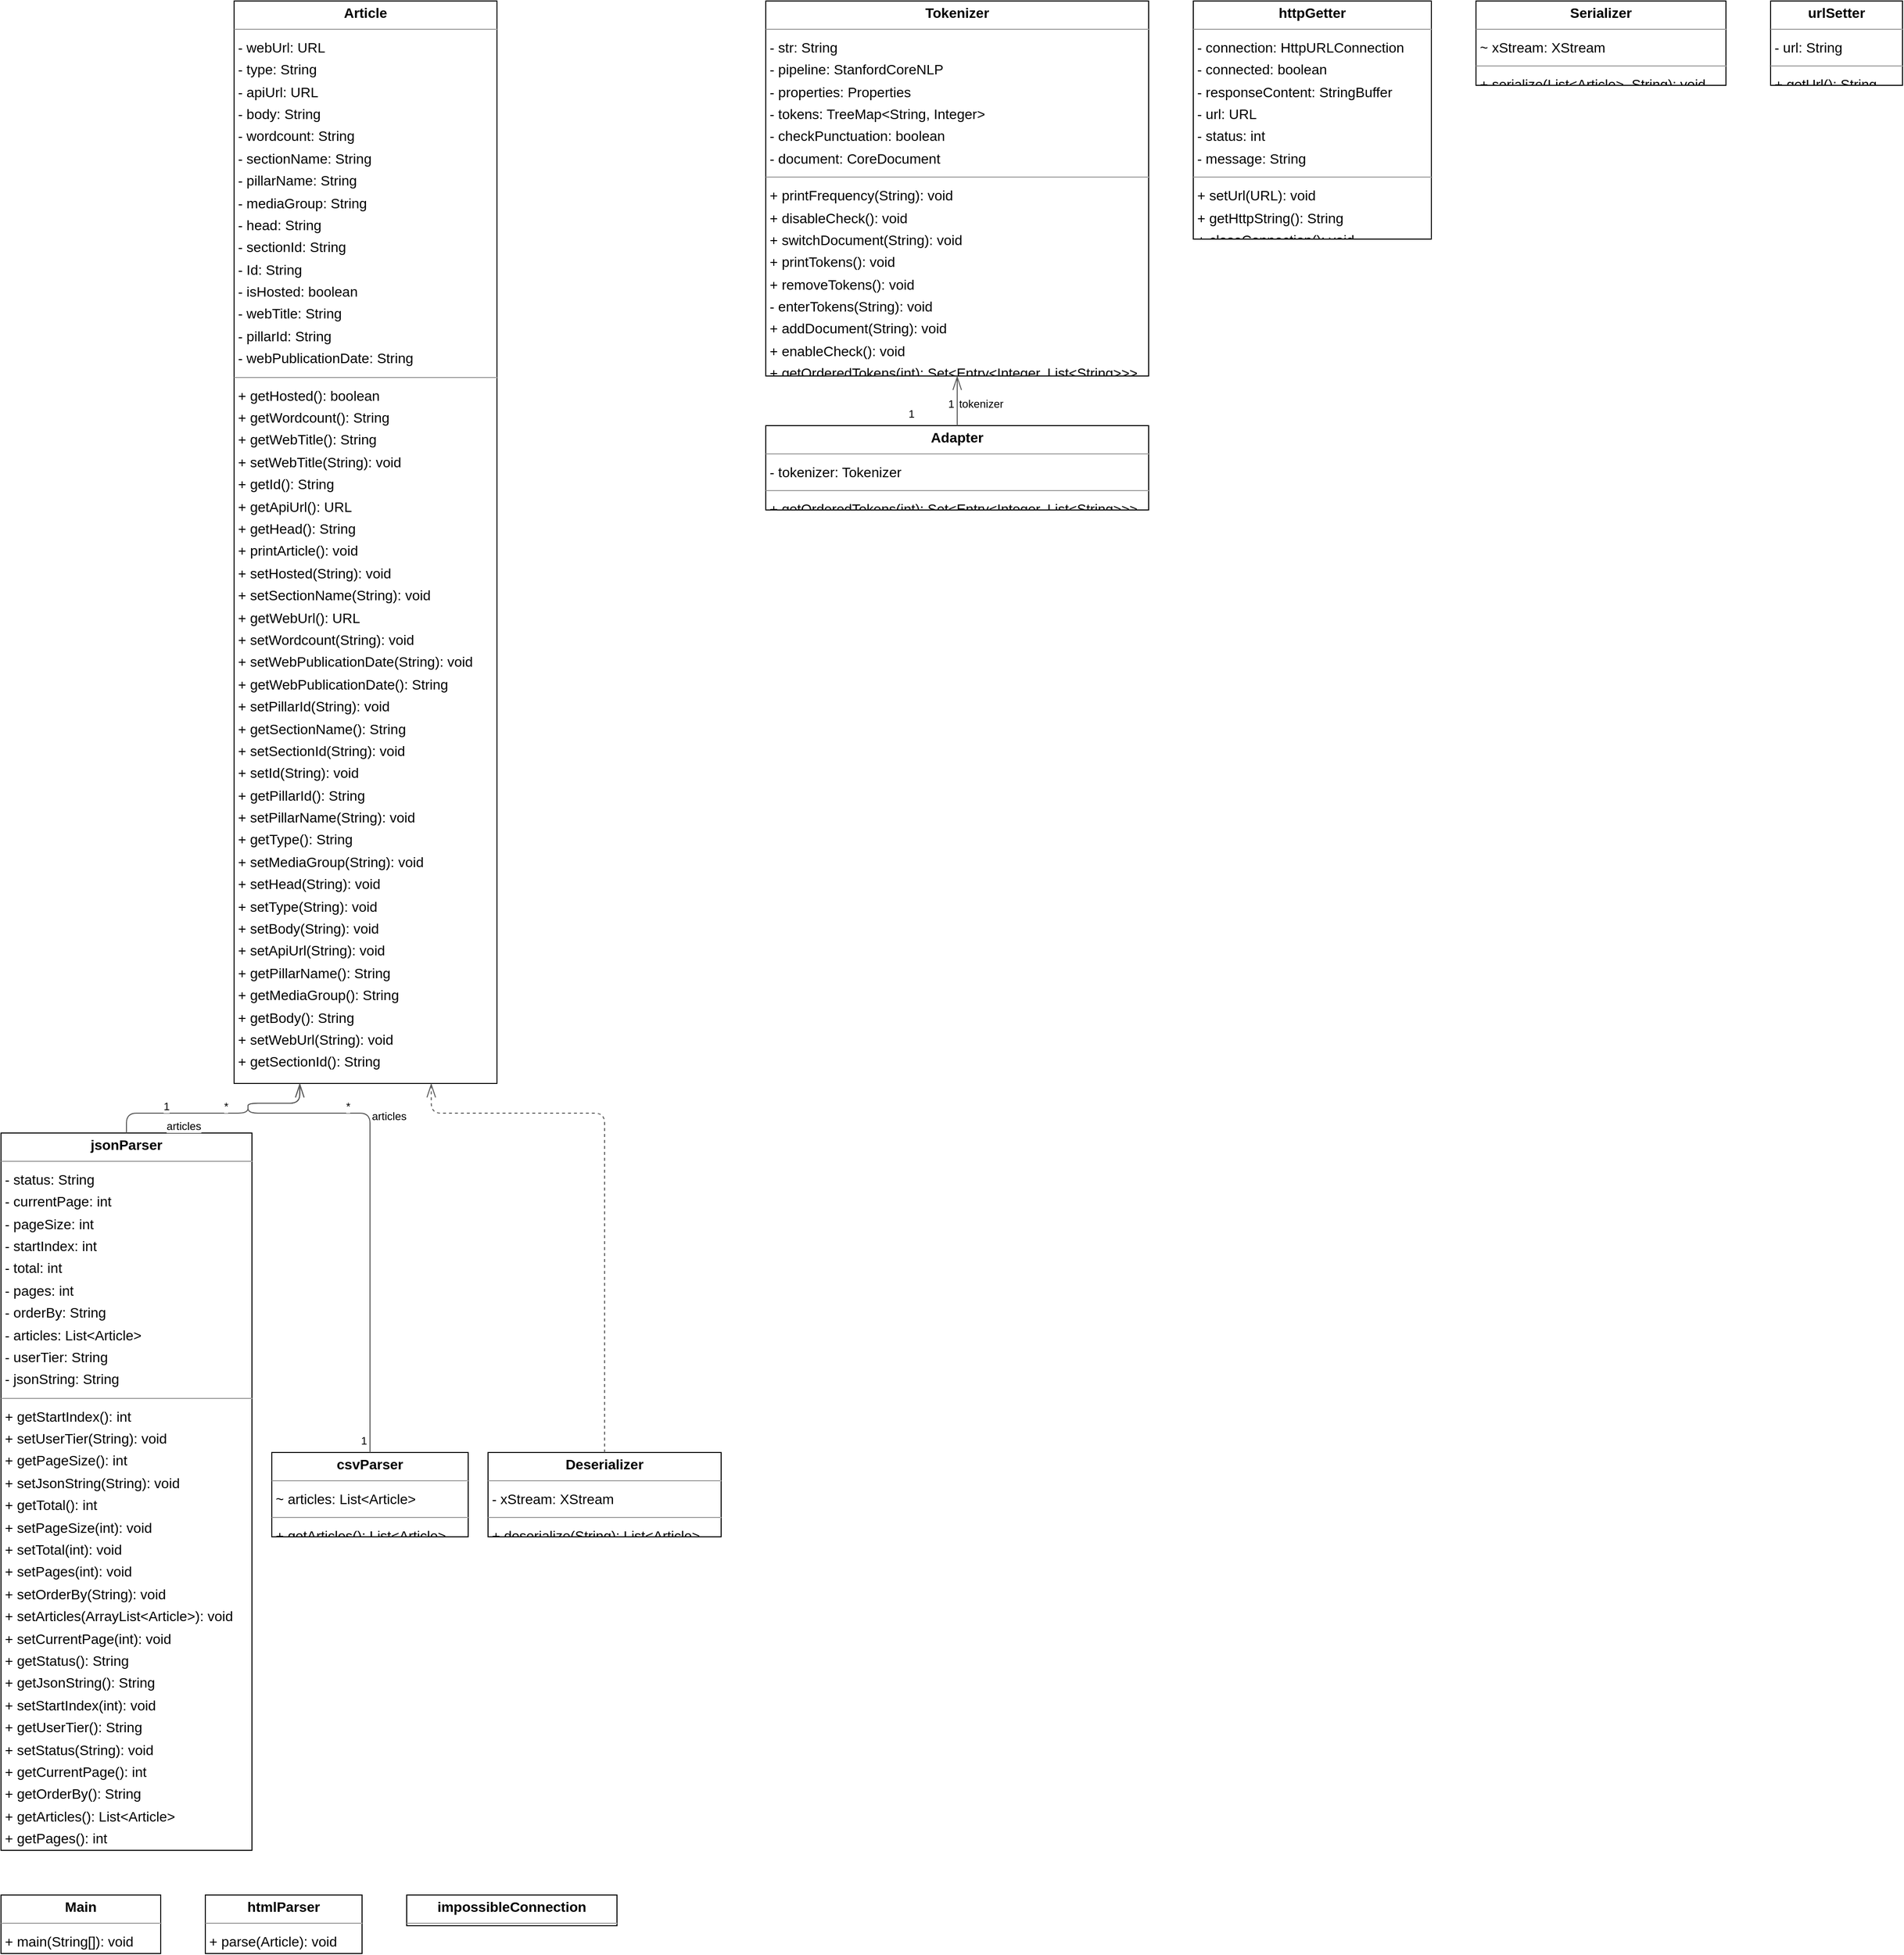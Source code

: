 <mxGraphModel dx="0" dy="0" grid="1" gridSize="10" guides="1" tooltips="1" connect="1" arrows="1" fold="1" page="0" pageScale="1" background="none" math="0" shadow="0">
  <root>
    <mxCell id="0" />
    <mxCell id="1" parent="0" />
    <mxCell id="node7" parent="1" vertex="1" value="&lt;p style=&quot;margin:0px;margin-top:4px;text-align:center;&quot;&gt;&lt;b&gt;Adapter&lt;/b&gt;&lt;/p&gt;&lt;hr size=&quot;1&quot;/&gt;&lt;p style=&quot;margin:0 0 0 4px;line-height:1.6;&quot;&gt;- tokenizer: Tokenizer&lt;/p&gt;&lt;hr size=&quot;1&quot;/&gt;&lt;p style=&quot;margin:0 0 0 4px;line-height:1.6;&quot;&gt;+ getOrderedTokens(int): Set&amp;lt;Entry&amp;lt;Integer, List&amp;lt;String&amp;gt;&amp;gt;&amp;gt;&lt;/p&gt;" style="verticalAlign=top;align=left;overflow=fill;fontSize=14;fontFamily=Helvetica;html=1;rounded=0;shadow=0;comic=0;labelBackgroundColor=none;strokeWidth=1;">
      <mxGeometry x="665" y="413" width="386" height="85" as="geometry" />
    </mxCell>
    <mxCell id="node6" parent="1" vertex="1" value="&lt;p style=&quot;margin:0px;margin-top:4px;text-align:center;&quot;&gt;&lt;b&gt;Article&lt;/b&gt;&lt;/p&gt;&lt;hr size=&quot;1&quot;/&gt;&lt;p style=&quot;margin:0 0 0 4px;line-height:1.6;&quot;&gt;- webUrl: URL&lt;br/&gt;- type: String&lt;br/&gt;- apiUrl: URL&lt;br/&gt;- body: String&lt;br/&gt;- wordcount: String&lt;br/&gt;- sectionName: String&lt;br/&gt;- pillarName: String&lt;br/&gt;- mediaGroup: String&lt;br/&gt;- head: String&lt;br/&gt;- sectionId: String&lt;br/&gt;- Id: String&lt;br/&gt;- isHosted: boolean&lt;br/&gt;- webTitle: String&lt;br/&gt;- pillarId: String&lt;br/&gt;- webPublicationDate: String&lt;/p&gt;&lt;hr size=&quot;1&quot;/&gt;&lt;p style=&quot;margin:0 0 0 4px;line-height:1.6;&quot;&gt;+ getHosted(): boolean&lt;br/&gt;+ getWordcount(): String&lt;br/&gt;+ getWebTitle(): String&lt;br/&gt;+ setWebTitle(String): void&lt;br/&gt;+ getId(): String&lt;br/&gt;+ getApiUrl(): URL&lt;br/&gt;+ getHead(): String&lt;br/&gt;+ printArticle(): void&lt;br/&gt;+ setHosted(String): void&lt;br/&gt;+ setSectionName(String): void&lt;br/&gt;+ getWebUrl(): URL&lt;br/&gt;+ setWordcount(String): void&lt;br/&gt;+ setWebPublicationDate(String): void&lt;br/&gt;+ getWebPublicationDate(): String&lt;br/&gt;+ setPillarId(String): void&lt;br/&gt;+ getSectionName(): String&lt;br/&gt;+ setSectionId(String): void&lt;br/&gt;+ setId(String): void&lt;br/&gt;+ getPillarId(): String&lt;br/&gt;+ setPillarName(String): void&lt;br/&gt;+ getType(): String&lt;br/&gt;+ setMediaGroup(String): void&lt;br/&gt;+ setHead(String): void&lt;br/&gt;+ setType(String): void&lt;br/&gt;+ setBody(String): void&lt;br/&gt;+ setApiUrl(String): void&lt;br/&gt;+ getPillarName(): String&lt;br/&gt;+ getMediaGroup(): String&lt;br/&gt;+ getBody(): String&lt;br/&gt;+ setWebUrl(String): void&lt;br/&gt;+ getSectionId(): String&lt;/p&gt;" style="verticalAlign=top;align=left;overflow=fill;fontSize=14;fontFamily=Helvetica;html=1;rounded=0;shadow=0;comic=0;labelBackgroundColor=none;strokeWidth=1;">
      <mxGeometry x="129" y="-15" width="265" height="1091" as="geometry" />
    </mxCell>
    <mxCell id="node9" parent="1" vertex="1" value="&lt;p style=&quot;margin:0px;margin-top:4px;text-align:center;&quot;&gt;&lt;b&gt;Deserializer&lt;/b&gt;&lt;/p&gt;&lt;hr size=&quot;1&quot;/&gt;&lt;p style=&quot;margin:0 0 0 4px;line-height:1.6;&quot;&gt;- xStream: XStream&lt;/p&gt;&lt;hr size=&quot;1&quot;/&gt;&lt;p style=&quot;margin:0 0 0 4px;line-height:1.6;&quot;&gt;+ deserialize(String): List&amp;lt;Article&amp;gt;&lt;/p&gt;" style="verticalAlign=top;align=left;overflow=fill;fontSize=14;fontFamily=Helvetica;html=1;rounded=0;shadow=0;comic=0;labelBackgroundColor=none;strokeWidth=1;">
      <mxGeometry x="385" y="1448" width="235" height="85" as="geometry" />
    </mxCell>
    <mxCell id="node0" parent="1" vertex="1" value="&lt;p style=&quot;margin:0px;margin-top:4px;text-align:center;&quot;&gt;&lt;b&gt;Main&lt;/b&gt;&lt;/p&gt;&lt;hr size=&quot;1&quot;/&gt;&lt;p style=&quot;margin:0 0 0 4px;line-height:1.6;&quot;&gt;+ main(String[]): void&lt;/p&gt;" style="verticalAlign=top;align=left;overflow=fill;fontSize=14;fontFamily=Helvetica;html=1;rounded=0;shadow=0;comic=0;labelBackgroundColor=none;strokeWidth=1;">
      <mxGeometry x="-106" y="1894" width="161" height="59" as="geometry" />
    </mxCell>
    <mxCell id="node1" parent="1" vertex="1" value="&lt;p style=&quot;margin:0px;margin-top:4px;text-align:center;&quot;&gt;&lt;b&gt;Serializer&lt;/b&gt;&lt;/p&gt;&lt;hr size=&quot;1&quot;/&gt;&lt;p style=&quot;margin:0 0 0 4px;line-height:1.6;&quot;&gt;~ xStream: XStream&lt;/p&gt;&lt;hr size=&quot;1&quot;/&gt;&lt;p style=&quot;margin:0 0 0 4px;line-height:1.6;&quot;&gt;+ serialize(List&amp;lt;Article&amp;gt;, String): void&lt;/p&gt;" style="verticalAlign=top;align=left;overflow=fill;fontSize=14;fontFamily=Helvetica;html=1;rounded=0;shadow=0;comic=0;labelBackgroundColor=none;strokeWidth=1;">
      <mxGeometry x="1381" y="-15" width="252" height="85" as="geometry" />
    </mxCell>
    <mxCell id="node2" parent="1" vertex="1" value="&lt;p style=&quot;margin:0px;margin-top:4px;text-align:center;&quot;&gt;&lt;b&gt;Tokenizer&lt;/b&gt;&lt;/p&gt;&lt;hr size=&quot;1&quot;/&gt;&lt;p style=&quot;margin:0 0 0 4px;line-height:1.6;&quot;&gt;- str: String&lt;br/&gt;- pipeline: StanfordCoreNLP&lt;br/&gt;- properties: Properties&lt;br/&gt;- tokens: TreeMap&amp;lt;String, Integer&amp;gt;&lt;br/&gt;- checkPunctuation: boolean&lt;br/&gt;- document: CoreDocument&lt;/p&gt;&lt;hr size=&quot;1&quot;/&gt;&lt;p style=&quot;margin:0 0 0 4px;line-height:1.6;&quot;&gt;+ printFrequency(String): void&lt;br/&gt;+ disableCheck(): void&lt;br/&gt;+ switchDocument(String): void&lt;br/&gt;+ printTokens(): void&lt;br/&gt;+ removeTokens(): void&lt;br/&gt;- enterTokens(String): void&lt;br/&gt;+ addDocument(String): void&lt;br/&gt;+ enableCheck(): void&lt;br/&gt;+ getOrderedTokens(int): Set&amp;lt;Entry&amp;lt;Integer, List&amp;lt;String&amp;gt;&amp;gt;&amp;gt;&lt;/p&gt;" style="verticalAlign=top;align=left;overflow=fill;fontSize=14;fontFamily=Helvetica;html=1;rounded=0;shadow=0;comic=0;labelBackgroundColor=none;strokeWidth=1;">
      <mxGeometry x="665" y="-15" width="386" height="378" as="geometry" />
    </mxCell>
    <mxCell id="node3" parent="1" vertex="1" value="&lt;p style=&quot;margin:0px;margin-top:4px;text-align:center;&quot;&gt;&lt;b&gt;csvParser&lt;/b&gt;&lt;/p&gt;&lt;hr size=&quot;1&quot;/&gt;&lt;p style=&quot;margin:0 0 0 4px;line-height:1.6;&quot;&gt;~ articles: List&amp;lt;Article&amp;gt;&lt;/p&gt;&lt;hr size=&quot;1&quot;/&gt;&lt;p style=&quot;margin:0 0 0 4px;line-height:1.6;&quot;&gt;+ getArticles(): List&amp;lt;Article&amp;gt;&lt;/p&gt;" style="verticalAlign=top;align=left;overflow=fill;fontSize=14;fontFamily=Helvetica;html=1;rounded=0;shadow=0;comic=0;labelBackgroundColor=none;strokeWidth=1;">
      <mxGeometry x="167" y="1448" width="198" height="85" as="geometry" />
    </mxCell>
    <mxCell id="node10" parent="1" vertex="1" value="&lt;p style=&quot;margin:0px;margin-top:4px;text-align:center;&quot;&gt;&lt;b&gt;htmlParser&lt;/b&gt;&lt;/p&gt;&lt;hr size=&quot;1&quot;/&gt;&lt;p style=&quot;margin:0 0 0 4px;line-height:1.6;&quot;&gt;+ parse(Article): void&lt;/p&gt;" style="verticalAlign=top;align=left;overflow=fill;fontSize=14;fontFamily=Helvetica;html=1;rounded=0;shadow=0;comic=0;labelBackgroundColor=none;strokeWidth=1;">
      <mxGeometry x="100" y="1894" width="158" height="59" as="geometry" />
    </mxCell>
    <mxCell id="node11" parent="1" vertex="1" value="&lt;p style=&quot;margin:0px;margin-top:4px;text-align:center;&quot;&gt;&lt;b&gt;httpGetter&lt;/b&gt;&lt;/p&gt;&lt;hr size=&quot;1&quot;/&gt;&lt;p style=&quot;margin:0 0 0 4px;line-height:1.6;&quot;&gt;- connection: HttpURLConnection&lt;br/&gt;- connected: boolean&lt;br/&gt;- responseContent: StringBuffer&lt;br/&gt;- url: URL&lt;br/&gt;- status: int&lt;br/&gt;- message: String&lt;/p&gt;&lt;hr size=&quot;1&quot;/&gt;&lt;p style=&quot;margin:0 0 0 4px;line-height:1.6;&quot;&gt;+ setUrl(URL): void&lt;br/&gt;+ getHttpString(): String&lt;br/&gt;+ closeConnection(): void&lt;/p&gt;" style="verticalAlign=top;align=left;overflow=fill;fontSize=14;fontFamily=Helvetica;html=1;rounded=0;shadow=0;comic=0;labelBackgroundColor=none;strokeWidth=1;">
      <mxGeometry x="1096" y="-15" width="240" height="240" as="geometry" />
    </mxCell>
    <mxCell id="node5" parent="1" vertex="1" value="&lt;p style=&quot;margin:0px;margin-top:4px;text-align:center;&quot;&gt;&lt;b&gt;impossibleConnection&lt;/b&gt;&lt;/p&gt;&lt;hr size=&quot;1&quot;/&gt;" style="verticalAlign=top;align=left;overflow=fill;fontSize=14;fontFamily=Helvetica;html=1;rounded=0;shadow=0;comic=0;labelBackgroundColor=none;strokeWidth=1;">
      <mxGeometry x="303" y="1894" width="212" height="31" as="geometry" />
    </mxCell>
    <mxCell id="node4" parent="1" vertex="1" value="&lt;p style=&quot;margin:0px;margin-top:4px;text-align:center;&quot;&gt;&lt;b&gt;jsonParser&lt;/b&gt;&lt;/p&gt;&lt;hr size=&quot;1&quot;/&gt;&lt;p style=&quot;margin:0 0 0 4px;line-height:1.6;&quot;&gt;- status: String&lt;br/&gt;- currentPage: int&lt;br/&gt;- pageSize: int&lt;br/&gt;- startIndex: int&lt;br/&gt;- total: int&lt;br/&gt;- pages: int&lt;br/&gt;- orderBy: String&lt;br/&gt;- articles: List&amp;lt;Article&amp;gt;&lt;br/&gt;- userTier: String&lt;br/&gt;- jsonString: String&lt;/p&gt;&lt;hr size=&quot;1&quot;/&gt;&lt;p style=&quot;margin:0 0 0 4px;line-height:1.6;&quot;&gt;+ getStartIndex(): int&lt;br/&gt;+ setUserTier(String): void&lt;br/&gt;+ getPageSize(): int&lt;br/&gt;+ setJsonString(String): void&lt;br/&gt;+ getTotal(): int&lt;br/&gt;+ setPageSize(int): void&lt;br/&gt;+ setTotal(int): void&lt;br/&gt;+ setPages(int): void&lt;br/&gt;+ setOrderBy(String): void&lt;br/&gt;+ setArticles(ArrayList&amp;lt;Article&amp;gt;): void&lt;br/&gt;+ setCurrentPage(int): void&lt;br/&gt;+ getStatus(): String&lt;br/&gt;+ getJsonString(): String&lt;br/&gt;+ setStartIndex(int): void&lt;br/&gt;+ getUserTier(): String&lt;br/&gt;+ setStatus(String): void&lt;br/&gt;+ getCurrentPage(): int&lt;br/&gt;+ getOrderBy(): String&lt;br/&gt;+ getArticles(): List&amp;lt;Article&amp;gt;&lt;br/&gt;+ getPages(): int&lt;/p&gt;" style="verticalAlign=top;align=left;overflow=fill;fontSize=14;fontFamily=Helvetica;html=1;rounded=0;shadow=0;comic=0;labelBackgroundColor=none;strokeWidth=1;">
      <mxGeometry x="-106" y="1126" width="253" height="723" as="geometry" />
    </mxCell>
    <mxCell id="node8" parent="1" vertex="1" value="&lt;p style=&quot;margin:0px;margin-top:4px;text-align:center;&quot;&gt;&lt;b&gt;urlSetter&lt;/b&gt;&lt;/p&gt;&lt;hr size=&quot;1&quot;/&gt;&lt;p style=&quot;margin:0 0 0 4px;line-height:1.6;&quot;&gt;- url: String&lt;/p&gt;&lt;hr size=&quot;1&quot;/&gt;&lt;p style=&quot;margin:0 0 0 4px;line-height:1.6;&quot;&gt;+ getUrl(): String&lt;/p&gt;" style="verticalAlign=top;align=left;overflow=fill;fontSize=14;fontFamily=Helvetica;html=1;rounded=0;shadow=0;comic=0;labelBackgroundColor=none;strokeWidth=1;">
      <mxGeometry x="1678" y="-15" width="133" height="85" as="geometry" />
    </mxCell>
    <mxCell id="edge0" edge="1" value="" parent="1" source="node7" target="node2" style="html=1;rounded=1;edgeStyle=orthogonalEdgeStyle;dashed=0;startArrow=diamondThinstartSize=12;endArrow=openThin;endSize=12;strokeColor=#595959;exitX=0.500;exitY=0.001;exitDx=0;exitDy=0;entryX=0.500;entryY=1.000;entryDx=0;entryDy=0;">
      <mxGeometry width="50" height="50" relative="1" as="geometry">
        <Array as="points" />
      </mxGeometry>
    </mxCell>
    <mxCell id="label0" parent="edge0" vertex="1" connectable="0" value="1" style="edgeLabel;resizable=0;html=1;align=left;verticalAlign=top;strokeColor=default;">
      <mxGeometry x="807" y="388" as="geometry" />
    </mxCell>
    <mxCell id="label4" parent="edge0" vertex="1" connectable="0" value="1" style="edgeLabel;resizable=0;html=1;align=left;verticalAlign=top;strokeColor=default;">
      <mxGeometry x="847" y="378" as="geometry" />
    </mxCell>
    <mxCell id="label5" parent="edge0" vertex="1" connectable="0" value="tokenizer" style="edgeLabel;resizable=0;html=1;align=left;verticalAlign=top;strokeColor=default;">
      <mxGeometry x="858" y="378" as="geometry" />
    </mxCell>
    <mxCell id="edge3" edge="1" value="" parent="1" source="node9" target="node6" style="html=1;rounded=1;edgeStyle=orthogonalEdgeStyle;dashed=1;startArrow=none;endArrow=openThin;endSize=12;strokeColor=#595959;exitX=0.500;exitY=0.001;exitDx=0;exitDy=0;entryX=0.750;entryY=1.000;entryDx=0;entryDy=0;">
      <mxGeometry width="50" height="50" relative="1" as="geometry">
        <Array as="points">
          <mxPoint x="503" y="1106" />
          <mxPoint x="328" y="1106" />
        </Array>
      </mxGeometry>
    </mxCell>
    <mxCell id="edge1" edge="1" value="" parent="1" source="node3" target="node6" style="html=1;rounded=1;edgeStyle=orthogonalEdgeStyle;dashed=0;startArrow=diamondThinstartSize=12;endArrow=openThin;endSize=12;strokeColor=#595959;exitX=0.500;exitY=0.001;exitDx=0;exitDy=0;entryX=0.250;entryY=1.000;entryDx=0;entryDy=0;">
      <mxGeometry width="50" height="50" relative="1" as="geometry">
        <Array as="points">
          <mxPoint x="266" y="1106" />
          <mxPoint x="143" y="1106" />
          <mxPoint x="143" y="1096" />
          <mxPoint x="195" y="1096" />
        </Array>
      </mxGeometry>
    </mxCell>
    <mxCell id="label6" parent="edge1" vertex="1" connectable="0" value="1" style="edgeLabel;resizable=0;html=1;align=left;verticalAlign=top;strokeColor=default;">
      <mxGeometry x="255" y="1423" as="geometry" />
    </mxCell>
    <mxCell id="label10" parent="edge1" vertex="1" connectable="0" value="*" style="edgeLabel;resizable=0;html=1;align=left;verticalAlign=top;strokeColor=default;">
      <mxGeometry x="240" y="1086" as="geometry" />
    </mxCell>
    <mxCell id="label11" parent="edge1" vertex="1" connectable="0" value="articles" style="edgeLabel;resizable=0;html=1;align=left;verticalAlign=top;strokeColor=default;">
      <mxGeometry x="266" y="1096" as="geometry" />
    </mxCell>
    <mxCell id="edge2" edge="1" value="" parent="1" source="node4" target="node6" style="html=1;rounded=1;edgeStyle=orthogonalEdgeStyle;dashed=0;startArrow=diamondThinstartSize=12;endArrow=openThin;endSize=12;strokeColor=#595959;exitX=0.500;exitY=0.000;exitDx=0;exitDy=0;entryX=0.250;entryY=1.000;entryDx=0;entryDy=0;">
      <mxGeometry width="50" height="50" relative="1" as="geometry">
        <Array as="points">
          <mxPoint x="21" y="1106" />
          <mxPoint x="143" y="1106" />
          <mxPoint x="143" y="1096" />
          <mxPoint x="195" y="1096" />
        </Array>
      </mxGeometry>
    </mxCell>
    <mxCell id="label12" parent="edge2" vertex="1" connectable="0" value="1" style="edgeLabel;resizable=0;html=1;align=left;verticalAlign=top;strokeColor=default;">
      <mxGeometry x="56" y="1086" as="geometry" />
    </mxCell>
    <mxCell id="label16" parent="edge2" vertex="1" connectable="0" value="*" style="edgeLabel;resizable=0;html=1;align=left;verticalAlign=top;strokeColor=default;">
      <mxGeometry x="117" y="1086" as="geometry" />
    </mxCell>
    <mxCell id="label17" parent="edge2" vertex="1" connectable="0" value="articles" style="edgeLabel;resizable=0;html=1;align=left;verticalAlign=top;strokeColor=default;">
      <mxGeometry x="59" y="1106" as="geometry" />
    </mxCell>
  </root>
</mxGraphModel>